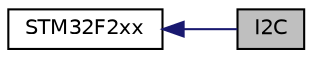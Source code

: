 digraph "I2C"
{
  edge [fontname="Helvetica",fontsize="10",labelfontname="Helvetica",labelfontsize="10"];
  node [fontname="Helvetica",fontsize="10",shape=record];
  rankdir=LR;
  Node1 [label="STM32F2xx",height=0.2,width=0.4,color="black", fillcolor="white", style="filled",URL="$group__STM32F2xx.html",tooltip="Libraries for ST Microelectronics STM32F2xx series."];
  Node0 [label="I2C",height=0.2,width=0.4,color="black", fillcolor="grey75", style="filled" fontcolor="black"];
  Node1->Node0 [shape=plaintext, color="midnightblue", dir="back", style="solid"];
}
